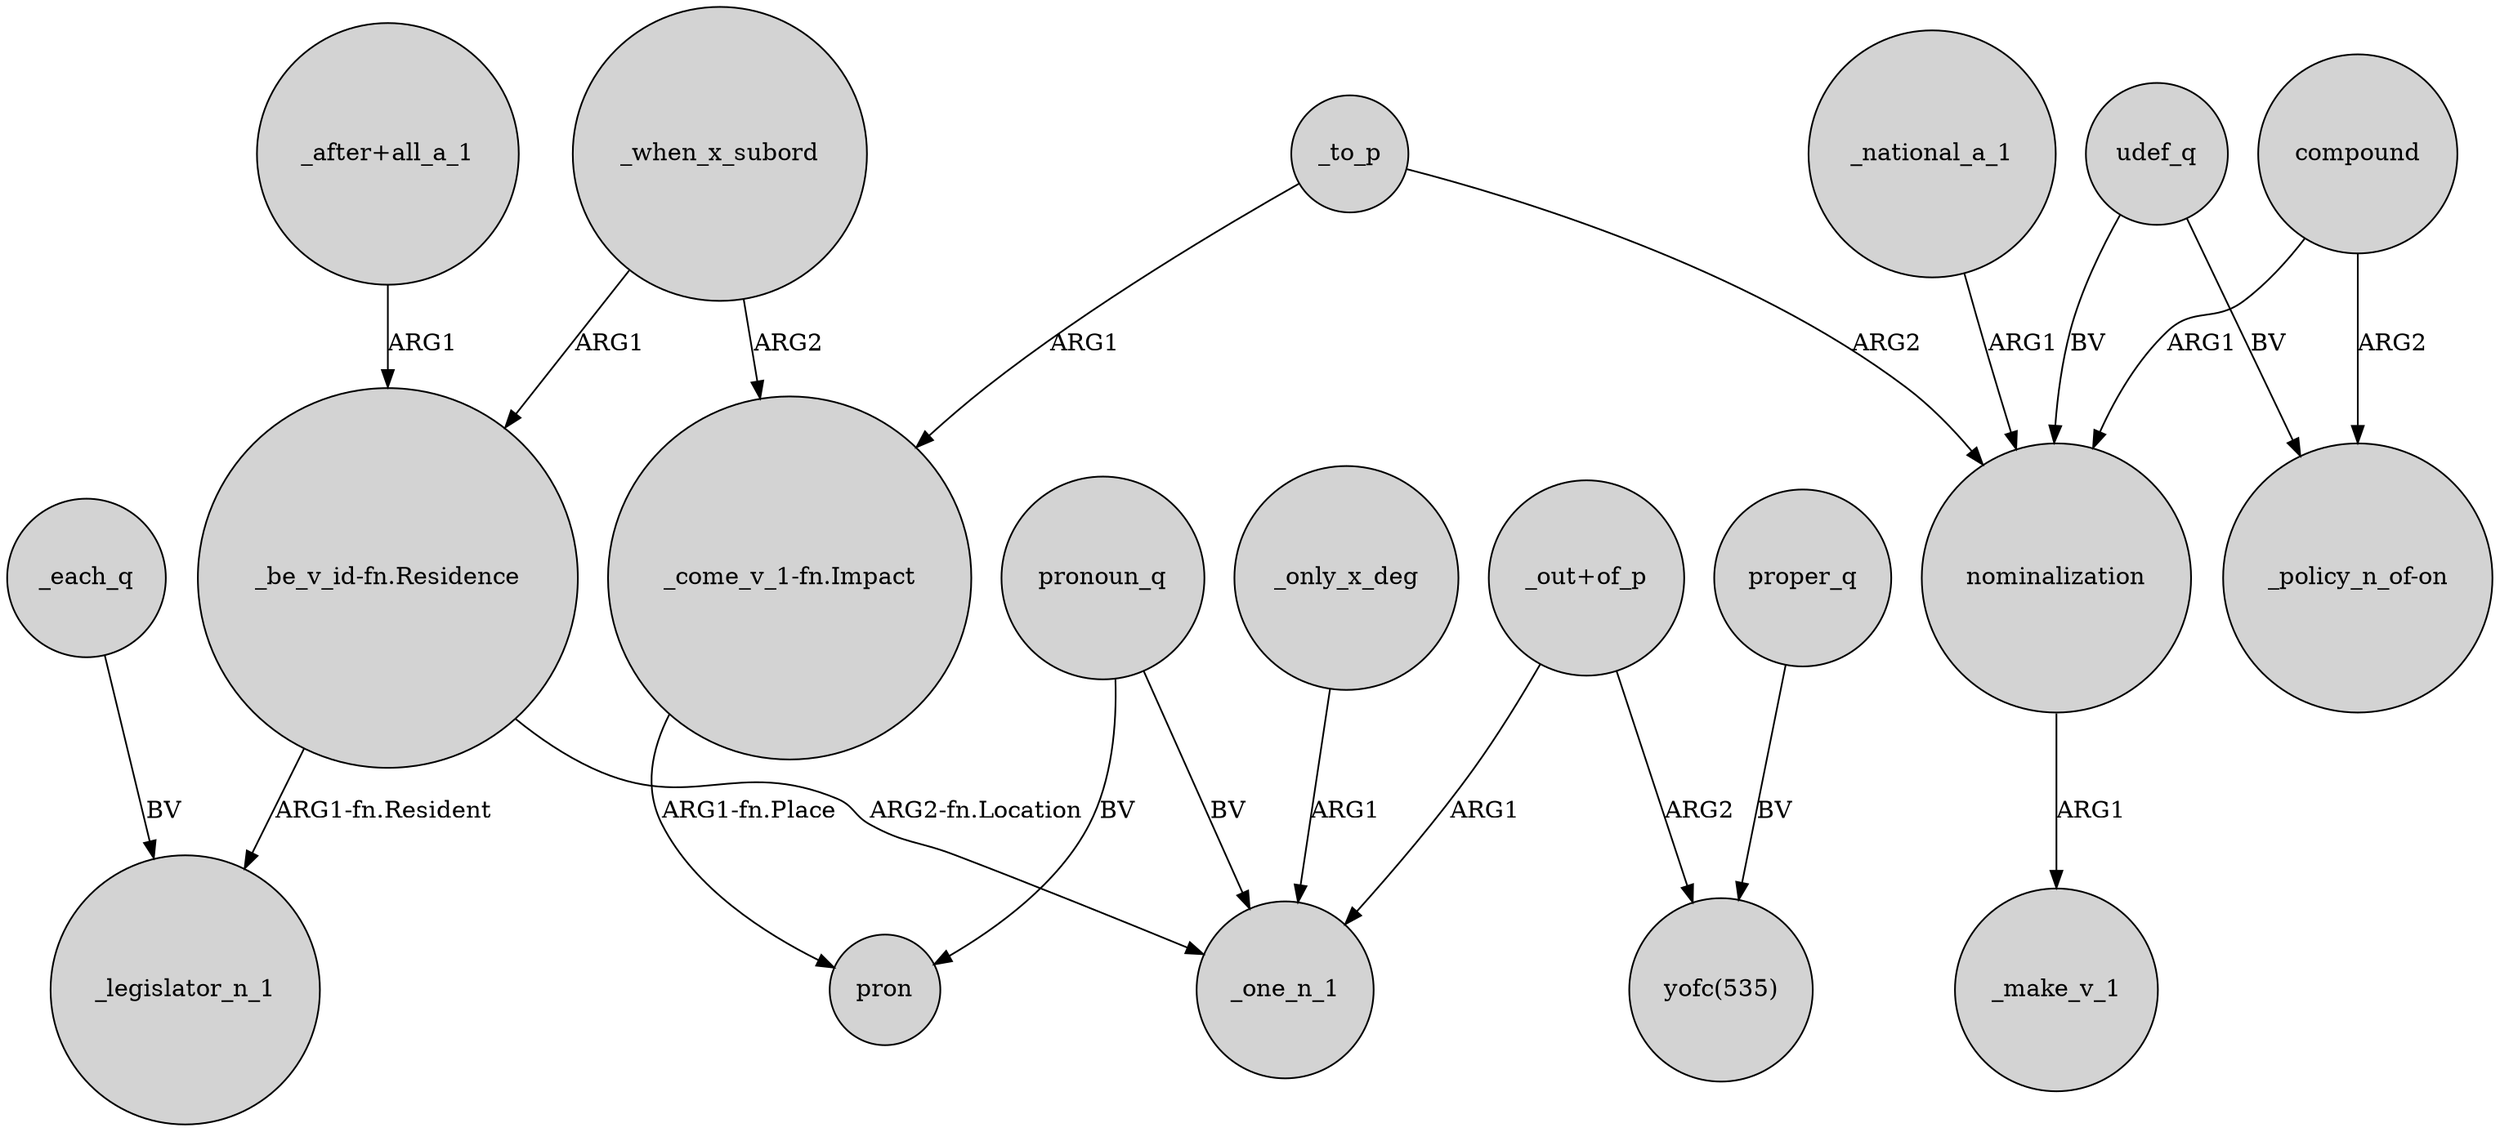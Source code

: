 digraph {
	node [shape=circle style=filled]
	_when_x_subord -> "_be_v_id-fn.Residence" [label=ARG1]
	_each_q -> _legislator_n_1 [label=BV]
	_only_x_deg -> _one_n_1 [label=ARG1]
	"_after+all_a_1" -> "_be_v_id-fn.Residence" [label=ARG1]
	udef_q -> nominalization [label=BV]
	"_be_v_id-fn.Residence" -> _legislator_n_1 [label="ARG1-fn.Resident"]
	_to_p -> nominalization [label=ARG2]
	"_out+of_p" -> _one_n_1 [label=ARG1]
	pronoun_q -> pron [label=BV]
	compound -> nominalization [label=ARG1]
	pronoun_q -> _one_n_1 [label=BV]
	proper_q -> "yofc(535)" [label=BV]
	_when_x_subord -> "_come_v_1-fn.Impact" [label=ARG2]
	_to_p -> "_come_v_1-fn.Impact" [label=ARG1]
	"_come_v_1-fn.Impact" -> pron [label="ARG1-fn.Place"]
	"_out+of_p" -> "yofc(535)" [label=ARG2]
	compound -> "_policy_n_of-on" [label=ARG2]
	nominalization -> _make_v_1 [label=ARG1]
	_national_a_1 -> nominalization [label=ARG1]
	"_be_v_id-fn.Residence" -> _one_n_1 [label="ARG2-fn.Location"]
	udef_q -> "_policy_n_of-on" [label=BV]
}
